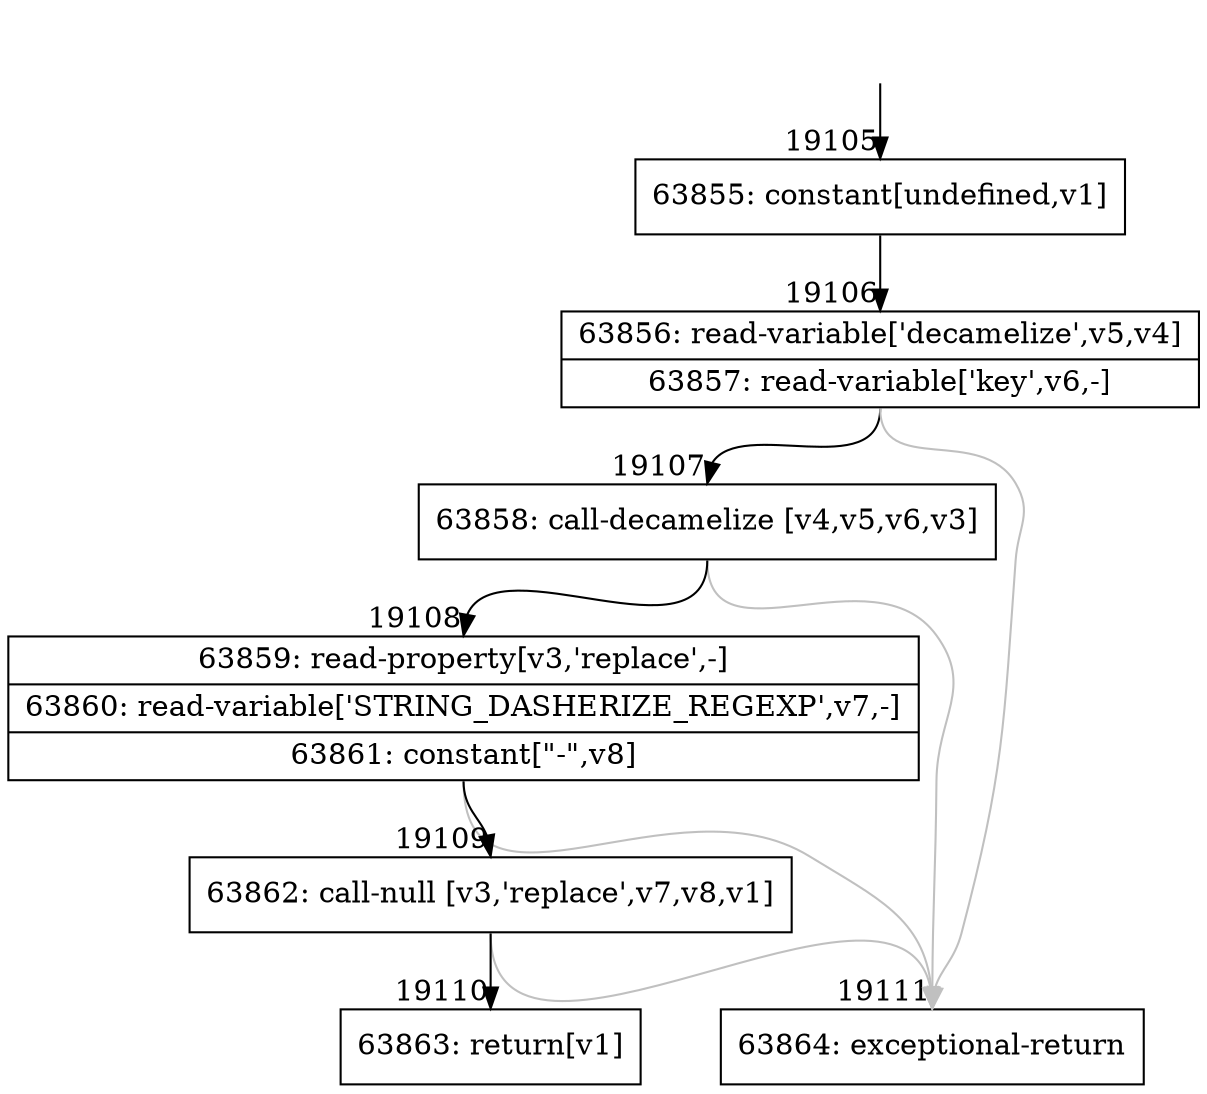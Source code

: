digraph {
rankdir="TD"
BB_entry1642[shape=none,label=""];
BB_entry1642 -> BB19105 [tailport=s, headport=n, headlabel="    19105"]
BB19105 [shape=record label="{63855: constant[undefined,v1]}" ] 
BB19105 -> BB19106 [tailport=s, headport=n, headlabel="      19106"]
BB19106 [shape=record label="{63856: read-variable['decamelize',v5,v4]|63857: read-variable['key',v6,-]}" ] 
BB19106 -> BB19107 [tailport=s, headport=n, headlabel="      19107"]
BB19106 -> BB19111 [tailport=s, headport=n, color=gray, headlabel="      19111"]
BB19107 [shape=record label="{63858: call-decamelize [v4,v5,v6,v3]}" ] 
BB19107 -> BB19108 [tailport=s, headport=n, headlabel="      19108"]
BB19107 -> BB19111 [tailport=s, headport=n, color=gray]
BB19108 [shape=record label="{63859: read-property[v3,'replace',-]|63860: read-variable['STRING_DASHERIZE_REGEXP',v7,-]|63861: constant[\"-\",v8]}" ] 
BB19108 -> BB19109 [tailport=s, headport=n, headlabel="      19109"]
BB19108 -> BB19111 [tailport=s, headport=n, color=gray]
BB19109 [shape=record label="{63862: call-null [v3,'replace',v7,v8,v1]}" ] 
BB19109 -> BB19110 [tailport=s, headport=n, headlabel="      19110"]
BB19109 -> BB19111 [tailport=s, headport=n, color=gray]
BB19110 [shape=record label="{63863: return[v1]}" ] 
BB19111 [shape=record label="{63864: exceptional-return}" ] 
//#$~ 35836
}
